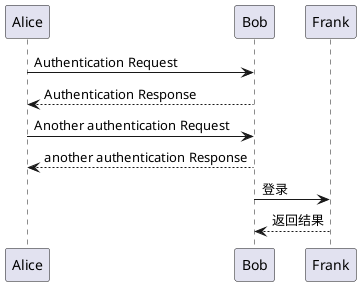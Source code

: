 @startuml
Alice -> Bob: Authentication Request
Bob --> Alice: Authentication Response

Alice -> Bob: Another authentication Request
Alice <-- Bob: another authentication Response

Bob -> Frank : 登录

Bob <-- Frank : 返回结果

@enduml